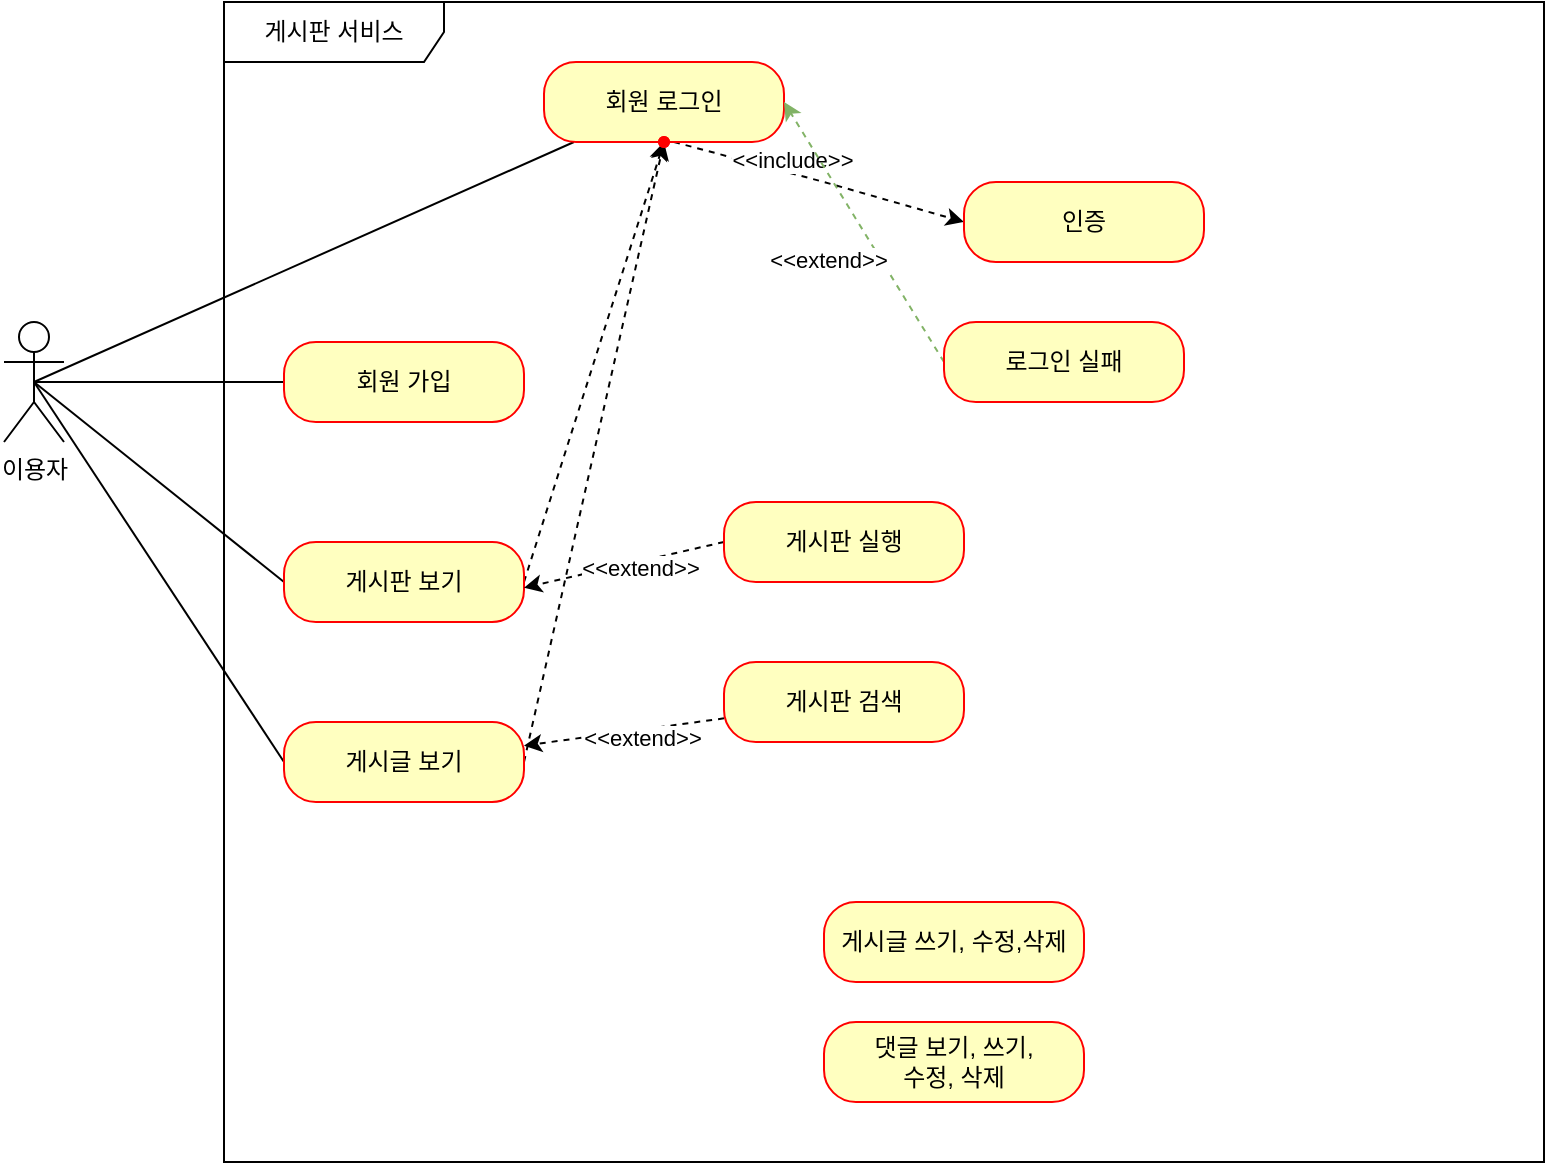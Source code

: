 <mxfile version="20.2.2" type="github">
  <diagram id="SN0HrIPLJwNbH93bz56C" name="페이지-1">
    <mxGraphModel dx="1363" dy="722" grid="1" gridSize="10" guides="1" tooltips="1" connect="1" arrows="1" fold="1" page="1" pageScale="1" pageWidth="827" pageHeight="1169" math="0" shadow="0">
      <root>
        <mxCell id="0" />
        <mxCell id="1" parent="0" />
        <mxCell id="SThcu8EY5G5zrQcvq7MS-1" value="이용자" style="shape=umlActor;verticalLabelPosition=bottom;verticalAlign=top;html=1;" parent="1" vertex="1">
          <mxGeometry x="10" y="200" width="30" height="60" as="geometry" />
        </mxCell>
        <mxCell id="SThcu8EY5G5zrQcvq7MS-2" value="게시판 서비스" style="shape=umlFrame;whiteSpace=wrap;html=1;width=110;height=30;" parent="1" vertex="1">
          <mxGeometry x="120" y="40" width="660" height="580" as="geometry" />
        </mxCell>
        <mxCell id="f4kAnyUj4vUpogxRSo4z-9" style="rounded=0;orthogonalLoop=1;jettySize=auto;html=1;endArrow=none;endFill=0;entryX=0.5;entryY=0.5;entryDx=0;entryDy=0;entryPerimeter=0;" edge="1" parent="1" source="SThcu8EY5G5zrQcvq7MS-3" target="SThcu8EY5G5zrQcvq7MS-1">
          <mxGeometry relative="1" as="geometry" />
        </mxCell>
        <mxCell id="SThcu8EY5G5zrQcvq7MS-3" value="회원 가입" style="rounded=1;whiteSpace=wrap;html=1;arcSize=40;fontColor=#000000;fillColor=#ffffc0;strokeColor=#ff0000;" parent="1" vertex="1">
          <mxGeometry x="150" y="210" width="120" height="40" as="geometry" />
        </mxCell>
        <mxCell id="f4kAnyUj4vUpogxRSo4z-12" style="edgeStyle=none;rounded=0;orthogonalLoop=1;jettySize=auto;html=1;entryX=0.5;entryY=0.5;entryDx=0;entryDy=0;entryPerimeter=0;endArrow=none;endFill=0;exitX=0;exitY=0.5;exitDx=0;exitDy=0;" edge="1" parent="1" source="SThcu8EY5G5zrQcvq7MS-5" target="SThcu8EY5G5zrQcvq7MS-1">
          <mxGeometry relative="1" as="geometry" />
        </mxCell>
        <mxCell id="f4kAnyUj4vUpogxRSo4z-28" value="" style="edgeStyle=none;rounded=0;orthogonalLoop=1;jettySize=auto;html=1;dashed=1;endArrow=classic;endFill=1;exitX=1;exitY=0.5;exitDx=0;exitDy=0;" edge="1" parent="1" source="SThcu8EY5G5zrQcvq7MS-5" target="f4kAnyUj4vUpogxRSo4z-27">
          <mxGeometry relative="1" as="geometry" />
        </mxCell>
        <mxCell id="SThcu8EY5G5zrQcvq7MS-5" value="게시판 보기" style="rounded=1;whiteSpace=wrap;html=1;arcSize=40;fontColor=#000000;fillColor=#ffffc0;strokeColor=#ff0000;" parent="1" vertex="1">
          <mxGeometry x="150" y="310" width="120" height="40" as="geometry" />
        </mxCell>
        <mxCell id="f4kAnyUj4vUpogxRSo4z-13" style="edgeStyle=none;rounded=0;orthogonalLoop=1;jettySize=auto;html=1;entryX=0.5;entryY=0.5;entryDx=0;entryDy=0;entryPerimeter=0;endArrow=none;endFill=0;exitX=0;exitY=0.5;exitDx=0;exitDy=0;" edge="1" parent="1" source="SThcu8EY5G5zrQcvq7MS-6" target="SThcu8EY5G5zrQcvq7MS-1">
          <mxGeometry relative="1" as="geometry" />
        </mxCell>
        <mxCell id="f4kAnyUj4vUpogxRSo4z-32" value="" style="edgeStyle=none;rounded=0;orthogonalLoop=1;jettySize=auto;html=1;dashed=1;endArrow=classic;endFill=1;exitX=1;exitY=0.5;exitDx=0;exitDy=0;" edge="1" parent="1" source="SThcu8EY5G5zrQcvq7MS-6" target="f4kAnyUj4vUpogxRSo4z-31">
          <mxGeometry relative="1" as="geometry" />
        </mxCell>
        <mxCell id="SThcu8EY5G5zrQcvq7MS-6" value="게시글 보기" style="rounded=1;whiteSpace=wrap;html=1;arcSize=40;fontColor=#000000;fillColor=#ffffc0;strokeColor=#ff0000;" parent="1" vertex="1">
          <mxGeometry x="150" y="400" width="120" height="40" as="geometry" />
        </mxCell>
        <mxCell id="f4kAnyUj4vUpogxRSo4z-11" style="edgeStyle=none;rounded=0;orthogonalLoop=1;jettySize=auto;html=1;entryX=0.5;entryY=0.5;entryDx=0;entryDy=0;entryPerimeter=0;endArrow=none;endFill=0;" edge="1" parent="1" source="SThcu8EY5G5zrQcvq7MS-7" target="SThcu8EY5G5zrQcvq7MS-1">
          <mxGeometry relative="1" as="geometry" />
        </mxCell>
        <mxCell id="f4kAnyUj4vUpogxRSo4z-14" value="" style="edgeStyle=none;rounded=0;orthogonalLoop=1;jettySize=auto;html=1;endArrow=classic;endFill=1;dashed=1;entryX=0;entryY=0.5;entryDx=0;entryDy=0;" edge="1" parent="1" target="SThcu8EY5G5zrQcvq7MS-8">
          <mxGeometry relative="1" as="geometry">
            <mxPoint x="345" y="110" as="sourcePoint" />
            <mxPoint x="495" y="140.0" as="targetPoint" />
            <Array as="points">
              <mxPoint x="420" y="130" />
            </Array>
          </mxGeometry>
        </mxCell>
        <mxCell id="f4kAnyUj4vUpogxRSo4z-19" value="&amp;lt;&amp;lt;include&amp;gt;&amp;gt;" style="edgeLabel;html=1;align=center;verticalAlign=middle;resizable=0;points=[];" vertex="1" connectable="0" parent="f4kAnyUj4vUpogxRSo4z-14">
          <mxGeometry x="-0.455" y="-1" relative="1" as="geometry">
            <mxPoint x="19" y="-3" as="offset" />
          </mxGeometry>
        </mxCell>
        <mxCell id="SThcu8EY5G5zrQcvq7MS-7" value="회원 로그인&lt;span style=&quot;color: rgba(0, 0, 0, 0); font-family: monospace; font-size: 0px; text-align: start;&quot;&gt;%3CmxGraphModel%3E%3Croot%3E%3CmxCell%20id%3D%220%22%2F%3E%3CmxCell%20id%3D%221%22%20parent%3D%220%22%2F%3E%3CmxCell%20id%3D%222%22%20value%3D%22%ED%9A%8C%EC%9B%90%20%EA%B0%80%EC%9E%85%22%20style%3D%22rounded%3D1%3BwhiteSpace%3Dwrap%3Bhtml%3D1%3BarcSize%3D40%3BfontColor%3D%23000000%3BfillColor%3D%23ffffc0%3BstrokeColor%3D%23ff0000%3B%22%20vertex%3D%221%22%20parent%3D%221%22%3E%3CmxGeometry%20x%3D%22200%22%20y%3D%22120%22%20width%3D%22120%22%20height%3D%2240%22%20as%3D%22geometry%22%2F%3E%3C%2FmxCell%3E%3C%2Froot%3E%3C%2FmxGraphModel%3E&lt;/span&gt;" style="rounded=1;whiteSpace=wrap;html=1;arcSize=40;fontColor=#000000;fillColor=#ffffc0;strokeColor=#ff0000;" parent="1" vertex="1">
          <mxGeometry x="280" y="70" width="120" height="40" as="geometry" />
        </mxCell>
        <mxCell id="SThcu8EY5G5zrQcvq7MS-8" value="인증" style="rounded=1;whiteSpace=wrap;html=1;arcSize=40;fontColor=#000000;fillColor=#ffffc0;strokeColor=#ff0000;" parent="1" vertex="1">
          <mxGeometry x="490" y="130" width="120" height="40" as="geometry" />
        </mxCell>
        <mxCell id="f4kAnyUj4vUpogxRSo4z-15" style="edgeStyle=none;rounded=0;orthogonalLoop=1;jettySize=auto;html=1;entryX=1;entryY=0.5;entryDx=0;entryDy=0;endArrow=classic;endFill=1;exitX=0;exitY=0.5;exitDx=0;exitDy=0;dashed=1;fillColor=#d5e8d4;strokeColor=#82b366;" edge="1" parent="1" source="SThcu8EY5G5zrQcvq7MS-9" target="SThcu8EY5G5zrQcvq7MS-7">
          <mxGeometry relative="1" as="geometry" />
        </mxCell>
        <mxCell id="f4kAnyUj4vUpogxRSo4z-20" value="&amp;lt;&amp;lt;extend&amp;gt;&amp;gt;" style="edgeLabel;html=1;align=center;verticalAlign=middle;resizable=0;points=[];" vertex="1" connectable="0" parent="f4kAnyUj4vUpogxRSo4z-15">
          <mxGeometry x="-0.43" y="3" relative="1" as="geometry">
            <mxPoint x="-33" y="-16" as="offset" />
          </mxGeometry>
        </mxCell>
        <mxCell id="SThcu8EY5G5zrQcvq7MS-9" value="로그인 실패" style="rounded=1;whiteSpace=wrap;html=1;arcSize=40;fontColor=#000000;fillColor=#ffffc0;strokeColor=#ff0000;" parent="1" vertex="1">
          <mxGeometry x="480" y="200" width="120" height="40" as="geometry" />
        </mxCell>
        <mxCell id="f4kAnyUj4vUpogxRSo4z-43" value="" style="edgeStyle=none;rounded=0;orthogonalLoop=1;jettySize=auto;html=1;dashed=1;endArrow=classic;endFill=1;exitX=0;exitY=0.5;exitDx=0;exitDy=0;" edge="1" parent="1" source="f4kAnyUj4vUpogxRSo4z-1">
          <mxGeometry relative="1" as="geometry">
            <mxPoint x="360" y="320.001" as="sourcePoint" />
            <mxPoint x="270" y="332.859" as="targetPoint" />
          </mxGeometry>
        </mxCell>
        <mxCell id="f4kAnyUj4vUpogxRSo4z-46" value="&amp;lt;&amp;lt;extend&amp;gt;&amp;gt;" style="edgeLabel;html=1;align=center;verticalAlign=middle;resizable=0;points=[];" vertex="1" connectable="0" parent="f4kAnyUj4vUpogxRSo4z-43">
          <mxGeometry x="-0.143" y="3" relative="1" as="geometry">
            <mxPoint as="offset" />
          </mxGeometry>
        </mxCell>
        <mxCell id="f4kAnyUj4vUpogxRSo4z-1" value="게시판 실행" style="rounded=1;whiteSpace=wrap;html=1;arcSize=40;fontColor=#000000;fillColor=#ffffc0;strokeColor=#ff0000;" vertex="1" parent="1">
          <mxGeometry x="370" y="290" width="120" height="40" as="geometry" />
        </mxCell>
        <mxCell id="f4kAnyUj4vUpogxRSo4z-45" value="" style="edgeStyle=none;rounded=0;orthogonalLoop=1;jettySize=auto;html=1;dashed=1;endArrow=classic;endFill=1;" edge="1" parent="1" source="f4kAnyUj4vUpogxRSo4z-3" target="SThcu8EY5G5zrQcvq7MS-6">
          <mxGeometry relative="1" as="geometry" />
        </mxCell>
        <mxCell id="f4kAnyUj4vUpogxRSo4z-47" value="&amp;lt;&amp;lt;extend&amp;gt;&amp;gt;" style="edgeLabel;html=1;align=center;verticalAlign=middle;resizable=0;points=[];" vertex="1" connectable="0" parent="f4kAnyUj4vUpogxRSo4z-45">
          <mxGeometry x="-0.169" y="4" relative="1" as="geometry">
            <mxPoint as="offset" />
          </mxGeometry>
        </mxCell>
        <mxCell id="f4kAnyUj4vUpogxRSo4z-3" value="게시판 검색" style="rounded=1;whiteSpace=wrap;html=1;arcSize=40;fontColor=#000000;fillColor=#ffffc0;strokeColor=#ff0000;" vertex="1" parent="1">
          <mxGeometry x="370" y="370" width="120" height="40" as="geometry" />
        </mxCell>
        <mxCell id="f4kAnyUj4vUpogxRSo4z-4" value="게시글 쓰기, 수정,삭제" style="rounded=1;whiteSpace=wrap;html=1;arcSize=40;fontColor=#000000;fillColor=#ffffc0;strokeColor=#ff0000;" vertex="1" parent="1">
          <mxGeometry x="420" y="490" width="130" height="40" as="geometry" />
        </mxCell>
        <mxCell id="f4kAnyUj4vUpogxRSo4z-5" value="댓글 보기, 쓰기, &lt;br&gt;수정,&amp;nbsp;삭제" style="rounded=1;whiteSpace=wrap;html=1;arcSize=40;fontColor=#000000;fillColor=#ffffc0;strokeColor=#ff0000;" vertex="1" parent="1">
          <mxGeometry x="420" y="550" width="130" height="40" as="geometry" />
        </mxCell>
        <mxCell id="f4kAnyUj4vUpogxRSo4z-27" value="" style="shape=waypoint;sketch=0;size=6;pointerEvents=1;points=[];fillColor=#ffffc0;resizable=0;rotatable=0;perimeter=centerPerimeter;snapToPoint=1;strokeColor=#ff0000;fontColor=#000000;rounded=1;arcSize=40;" vertex="1" parent="1">
          <mxGeometry x="320" y="90" width="40" height="40" as="geometry" />
        </mxCell>
        <mxCell id="f4kAnyUj4vUpogxRSo4z-31" value="" style="shape=waypoint;sketch=0;size=6;pointerEvents=1;points=[];fillColor=#ffffc0;resizable=0;rotatable=0;perimeter=centerPerimeter;snapToPoint=1;strokeColor=#ff0000;fontColor=#000000;rounded=1;arcSize=40;" vertex="1" parent="1">
          <mxGeometry x="320" y="90" width="40" height="40" as="geometry" />
        </mxCell>
      </root>
    </mxGraphModel>
  </diagram>
</mxfile>
